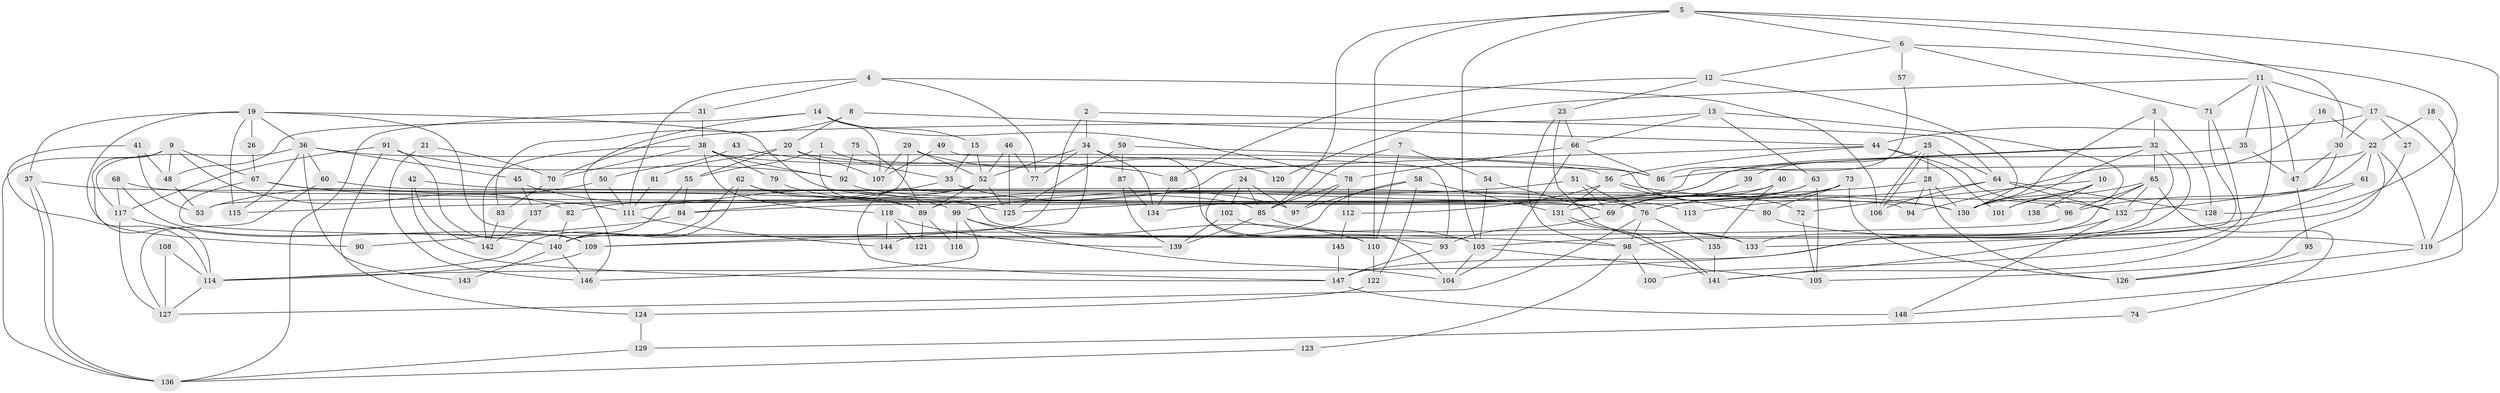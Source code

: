 // coarse degree distribution, {5: 0.14, 3: 0.2, 4: 0.18, 8: 0.06, 6: 0.13, 7: 0.08, 2: 0.12, 9: 0.05, 12: 0.01, 13: 0.01, 1: 0.02}
// Generated by graph-tools (version 1.1) at 2025/52/02/27/25 19:52:03]
// undirected, 148 vertices, 296 edges
graph export_dot {
graph [start="1"]
  node [color=gray90,style=filled];
  1;
  2;
  3;
  4;
  5;
  6;
  7;
  8;
  9;
  10;
  11;
  12;
  13;
  14;
  15;
  16;
  17;
  18;
  19;
  20;
  21;
  22;
  23;
  24;
  25;
  26;
  27;
  28;
  29;
  30;
  31;
  32;
  33;
  34;
  35;
  36;
  37;
  38;
  39;
  40;
  41;
  42;
  43;
  44;
  45;
  46;
  47;
  48;
  49;
  50;
  51;
  52;
  53;
  54;
  55;
  56;
  57;
  58;
  59;
  60;
  61;
  62;
  63;
  64;
  65;
  66;
  67;
  68;
  69;
  70;
  71;
  72;
  73;
  74;
  75;
  76;
  77;
  78;
  79;
  80;
  81;
  82;
  83;
  84;
  85;
  86;
  87;
  88;
  89;
  90;
  91;
  92;
  93;
  94;
  95;
  96;
  97;
  98;
  99;
  100;
  101;
  102;
  103;
  104;
  105;
  106;
  107;
  108;
  109;
  110;
  111;
  112;
  113;
  114;
  115;
  116;
  117;
  118;
  119;
  120;
  121;
  122;
  123;
  124;
  125;
  126;
  127;
  128;
  129;
  130;
  131;
  132;
  133;
  134;
  135;
  136;
  137;
  138;
  139;
  140;
  141;
  142;
  143;
  144;
  145;
  146;
  147;
  148;
  1 -- 33;
  1 -- 98;
  1 -- 55;
  2 -- 140;
  2 -- 34;
  2 -- 64;
  3 -- 32;
  3 -- 130;
  3 -- 128;
  4 -- 106;
  4 -- 111;
  4 -- 31;
  4 -- 77;
  5 -- 85;
  5 -- 30;
  5 -- 6;
  5 -- 103;
  5 -- 110;
  5 -- 119;
  6 -- 128;
  6 -- 12;
  6 -- 57;
  6 -- 71;
  7 -- 110;
  7 -- 54;
  7 -- 85;
  8 -- 44;
  8 -- 20;
  8 -- 83;
  9 -- 114;
  9 -- 48;
  9 -- 67;
  9 -- 82;
  9 -- 136;
  10 -- 130;
  10 -- 101;
  10 -- 72;
  10 -- 138;
  11 -- 35;
  11 -- 71;
  11 -- 17;
  11 -- 47;
  11 -- 120;
  11 -- 141;
  12 -- 130;
  12 -- 23;
  12 -- 88;
  13 -- 63;
  13 -- 66;
  13 -- 70;
  13 -- 138;
  14 -- 107;
  14 -- 146;
  14 -- 15;
  14 -- 48;
  14 -- 78;
  15 -- 52;
  15 -- 33;
  16 -- 94;
  16 -- 22;
  17 -- 44;
  17 -- 27;
  17 -- 30;
  17 -- 148;
  18 -- 119;
  18 -- 22;
  19 -- 103;
  19 -- 36;
  19 -- 26;
  19 -- 37;
  19 -- 69;
  19 -- 90;
  19 -- 115;
  20 -- 86;
  20 -- 55;
  20 -- 81;
  20 -- 107;
  21 -- 70;
  21 -- 146;
  22 -- 105;
  22 -- 119;
  22 -- 61;
  22 -- 86;
  22 -- 130;
  23 -- 66;
  23 -- 98;
  23 -- 133;
  24 -- 97;
  24 -- 104;
  24 -- 85;
  24 -- 102;
  25 -- 64;
  25 -- 106;
  25 -- 106;
  25 -- 28;
  25 -- 39;
  26 -- 67;
  27 -- 133;
  28 -- 115;
  28 -- 94;
  28 -- 126;
  28 -- 130;
  29 -- 52;
  29 -- 137;
  29 -- 107;
  29 -- 120;
  30 -- 132;
  30 -- 47;
  31 -- 136;
  31 -- 38;
  32 -- 141;
  32 -- 130;
  32 -- 53;
  32 -- 65;
  32 -- 114;
  32 -- 125;
  33 -- 84;
  33 -- 97;
  34 -- 109;
  34 -- 52;
  34 -- 77;
  34 -- 93;
  34 -- 134;
  35 -- 47;
  35 -- 89;
  36 -- 117;
  36 -- 56;
  36 -- 45;
  36 -- 60;
  36 -- 115;
  36 -- 143;
  37 -- 136;
  37 -- 136;
  37 -- 89;
  38 -- 142;
  38 -- 70;
  38 -- 79;
  38 -- 86;
  38 -- 92;
  38 -- 118;
  39 -- 69;
  39 -- 131;
  40 -- 135;
  40 -- 69;
  40 -- 84;
  41 -- 114;
  41 -- 53;
  41 -- 48;
  42 -- 147;
  42 -- 96;
  42 -- 142;
  43 -- 50;
  43 -- 88;
  44 -- 56;
  44 -- 132;
  44 -- 101;
  44 -- 111;
  45 -- 99;
  45 -- 137;
  46 -- 77;
  46 -- 125;
  46 -- 52;
  47 -- 95;
  48 -- 53;
  49 -- 107;
  49 -- 93;
  50 -- 53;
  50 -- 111;
  51 -- 99;
  51 -- 76;
  51 -- 69;
  52 -- 147;
  52 -- 82;
  52 -- 89;
  52 -- 125;
  54 -- 69;
  54 -- 103;
  55 -- 140;
  55 -- 84;
  56 -- 130;
  56 -- 131;
  56 -- 80;
  56 -- 112;
  57 -- 86;
  58 -- 97;
  58 -- 131;
  58 -- 122;
  58 -- 144;
  59 -- 87;
  59 -- 125;
  59 -- 72;
  60 -- 127;
  60 -- 94;
  61 -- 103;
  61 -- 96;
  62 -- 85;
  62 -- 89;
  62 -- 114;
  62 -- 140;
  63 -- 105;
  63 -- 69;
  63 -- 76;
  64 -- 132;
  64 -- 106;
  64 -- 113;
  64 -- 128;
  65 -- 96;
  65 -- 74;
  65 -- 101;
  65 -- 132;
  65 -- 133;
  66 -- 86;
  66 -- 78;
  66 -- 104;
  67 -- 111;
  67 -- 110;
  67 -- 113;
  68 -- 117;
  68 -- 76;
  68 -- 109;
  69 -- 93;
  70 -- 83;
  71 -- 98;
  71 -- 100;
  72 -- 105;
  73 -- 76;
  73 -- 80;
  73 -- 126;
  73 -- 134;
  74 -- 129;
  75 -- 89;
  75 -- 92;
  76 -- 127;
  76 -- 98;
  76 -- 135;
  78 -- 85;
  78 -- 97;
  78 -- 112;
  79 -- 125;
  80 -- 119;
  81 -- 111;
  82 -- 140;
  83 -- 142;
  84 -- 90;
  85 -- 103;
  85 -- 139;
  87 -- 134;
  87 -- 139;
  88 -- 134;
  89 -- 116;
  89 -- 121;
  91 -- 92;
  91 -- 109;
  91 -- 117;
  91 -- 124;
  92 -- 130;
  93 -- 147;
  95 -- 126;
  96 -- 109;
  98 -- 100;
  98 -- 123;
  99 -- 110;
  99 -- 104;
  99 -- 116;
  99 -- 146;
  102 -- 133;
  102 -- 139;
  103 -- 104;
  103 -- 105;
  108 -- 127;
  108 -- 114;
  109 -- 114;
  110 -- 122;
  111 -- 144;
  112 -- 145;
  114 -- 127;
  117 -- 140;
  117 -- 127;
  118 -- 139;
  118 -- 121;
  118 -- 144;
  119 -- 126;
  122 -- 124;
  123 -- 136;
  124 -- 129;
  129 -- 136;
  131 -- 141;
  131 -- 141;
  132 -- 148;
  132 -- 147;
  135 -- 141;
  137 -- 142;
  140 -- 143;
  140 -- 146;
  145 -- 147;
  147 -- 148;
}
